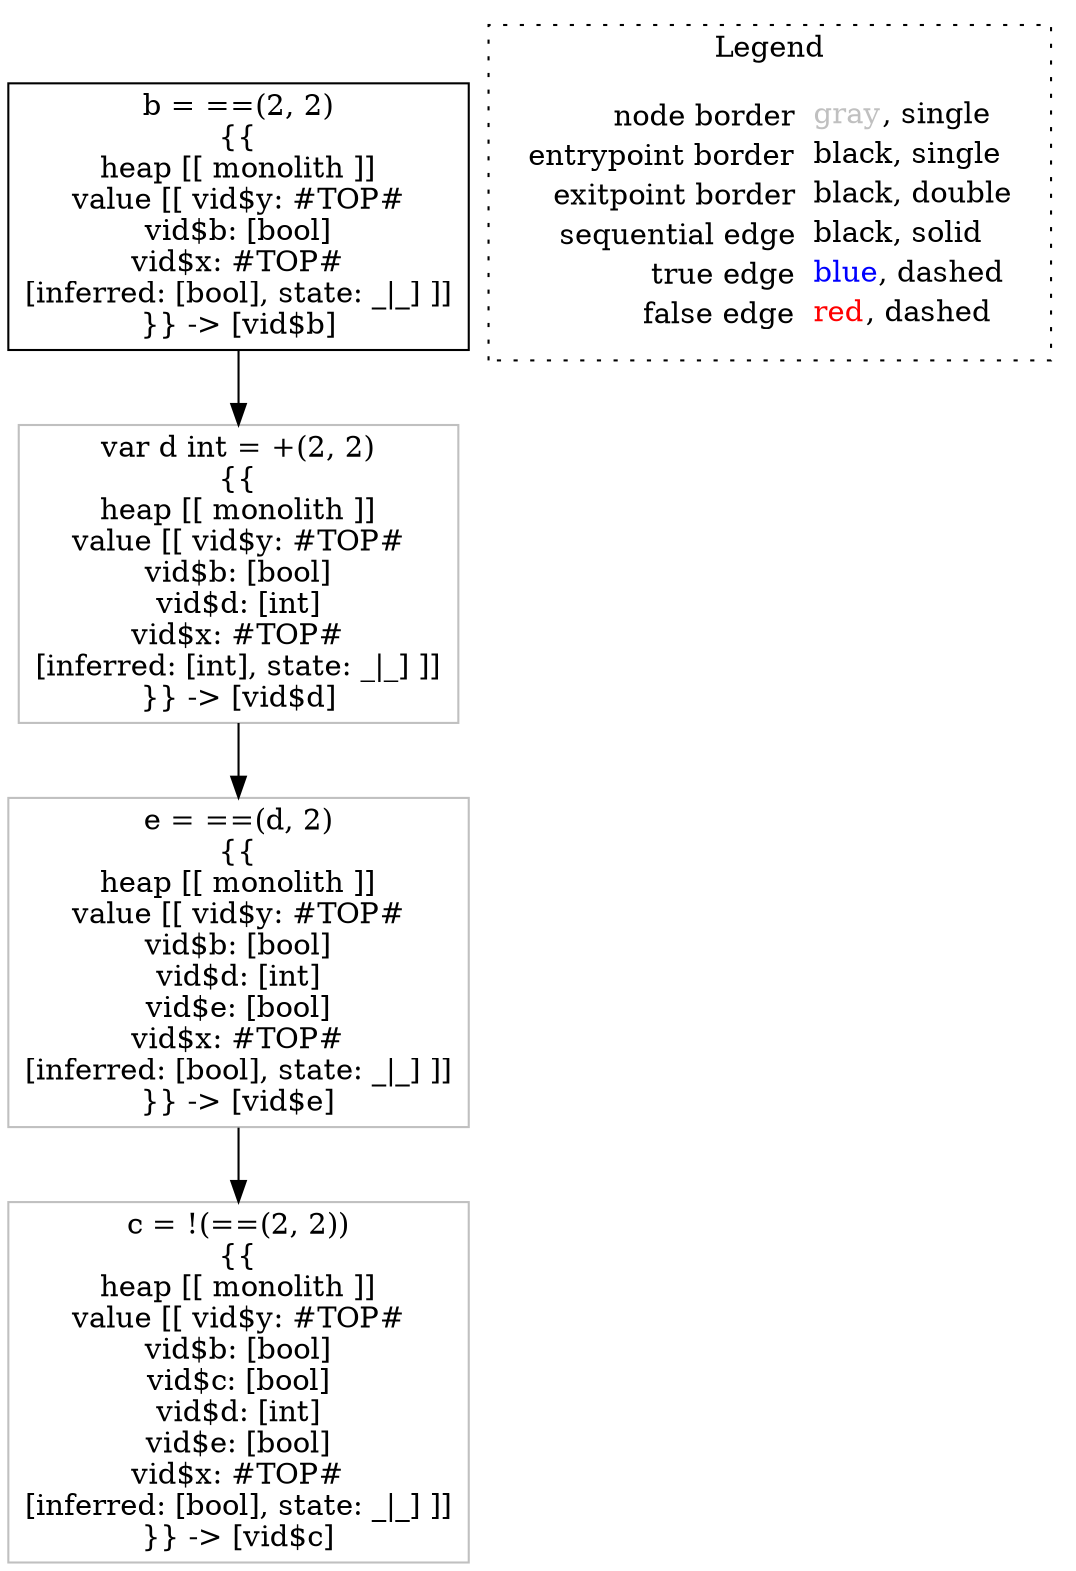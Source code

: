digraph {
	"node0" [shape="rect",color="black",label=<b = ==(2, 2)<BR/>{{<BR/>heap [[ monolith ]]<BR/>value [[ vid$y: #TOP#<BR/>vid$b: [bool]<BR/>vid$x: #TOP#<BR/>[inferred: [bool], state: _|_] ]]<BR/>}} -&gt; [vid$b]>];
	"node1" [shape="rect",color="gray",label=<c = !(==(2, 2))<BR/>{{<BR/>heap [[ monolith ]]<BR/>value [[ vid$y: #TOP#<BR/>vid$b: [bool]<BR/>vid$c: [bool]<BR/>vid$d: [int]<BR/>vid$e: [bool]<BR/>vid$x: #TOP#<BR/>[inferred: [bool], state: _|_] ]]<BR/>}} -&gt; [vid$c]>];
	"node2" [shape="rect",color="gray",label=<e = ==(d, 2)<BR/>{{<BR/>heap [[ monolith ]]<BR/>value [[ vid$y: #TOP#<BR/>vid$b: [bool]<BR/>vid$d: [int]<BR/>vid$e: [bool]<BR/>vid$x: #TOP#<BR/>[inferred: [bool], state: _|_] ]]<BR/>}} -&gt; [vid$e]>];
	"node3" [shape="rect",color="gray",label=<var d int = +(2, 2)<BR/>{{<BR/>heap [[ monolith ]]<BR/>value [[ vid$y: #TOP#<BR/>vid$b: [bool]<BR/>vid$d: [int]<BR/>vid$x: #TOP#<BR/>[inferred: [int], state: _|_] ]]<BR/>}} -&gt; [vid$d]>];
	"node2" -> "node1" [color="black"];
	"node0" -> "node3" [color="black"];
	"node3" -> "node2" [color="black"];
subgraph cluster_legend {
	label="Legend";
	style=dotted;
	node [shape=plaintext];
	"legend" [label=<<table border="0" cellpadding="2" cellspacing="0" cellborder="0"><tr><td align="right">node border&nbsp;</td><td align="left"><font color="gray">gray</font>, single</td></tr><tr><td align="right">entrypoint border&nbsp;</td><td align="left"><font color="black">black</font>, single</td></tr><tr><td align="right">exitpoint border&nbsp;</td><td align="left"><font color="black">black</font>, double</td></tr><tr><td align="right">sequential edge&nbsp;</td><td align="left"><font color="black">black</font>, solid</td></tr><tr><td align="right">true edge&nbsp;</td><td align="left"><font color="blue">blue</font>, dashed</td></tr><tr><td align="right">false edge&nbsp;</td><td align="left"><font color="red">red</font>, dashed</td></tr></table>>];
}

}
